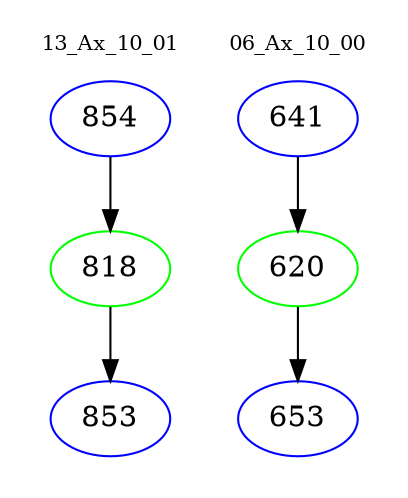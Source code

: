 digraph{
subgraph cluster_0 {
color = white
label = "13_Ax_10_01";
fontsize=10;
T0_854 [label="854", color="blue"]
T0_854 -> T0_818 [color="black"]
T0_818 [label="818", color="green"]
T0_818 -> T0_853 [color="black"]
T0_853 [label="853", color="blue"]
}
subgraph cluster_1 {
color = white
label = "06_Ax_10_00";
fontsize=10;
T1_641 [label="641", color="blue"]
T1_641 -> T1_620 [color="black"]
T1_620 [label="620", color="green"]
T1_620 -> T1_653 [color="black"]
T1_653 [label="653", color="blue"]
}
}
